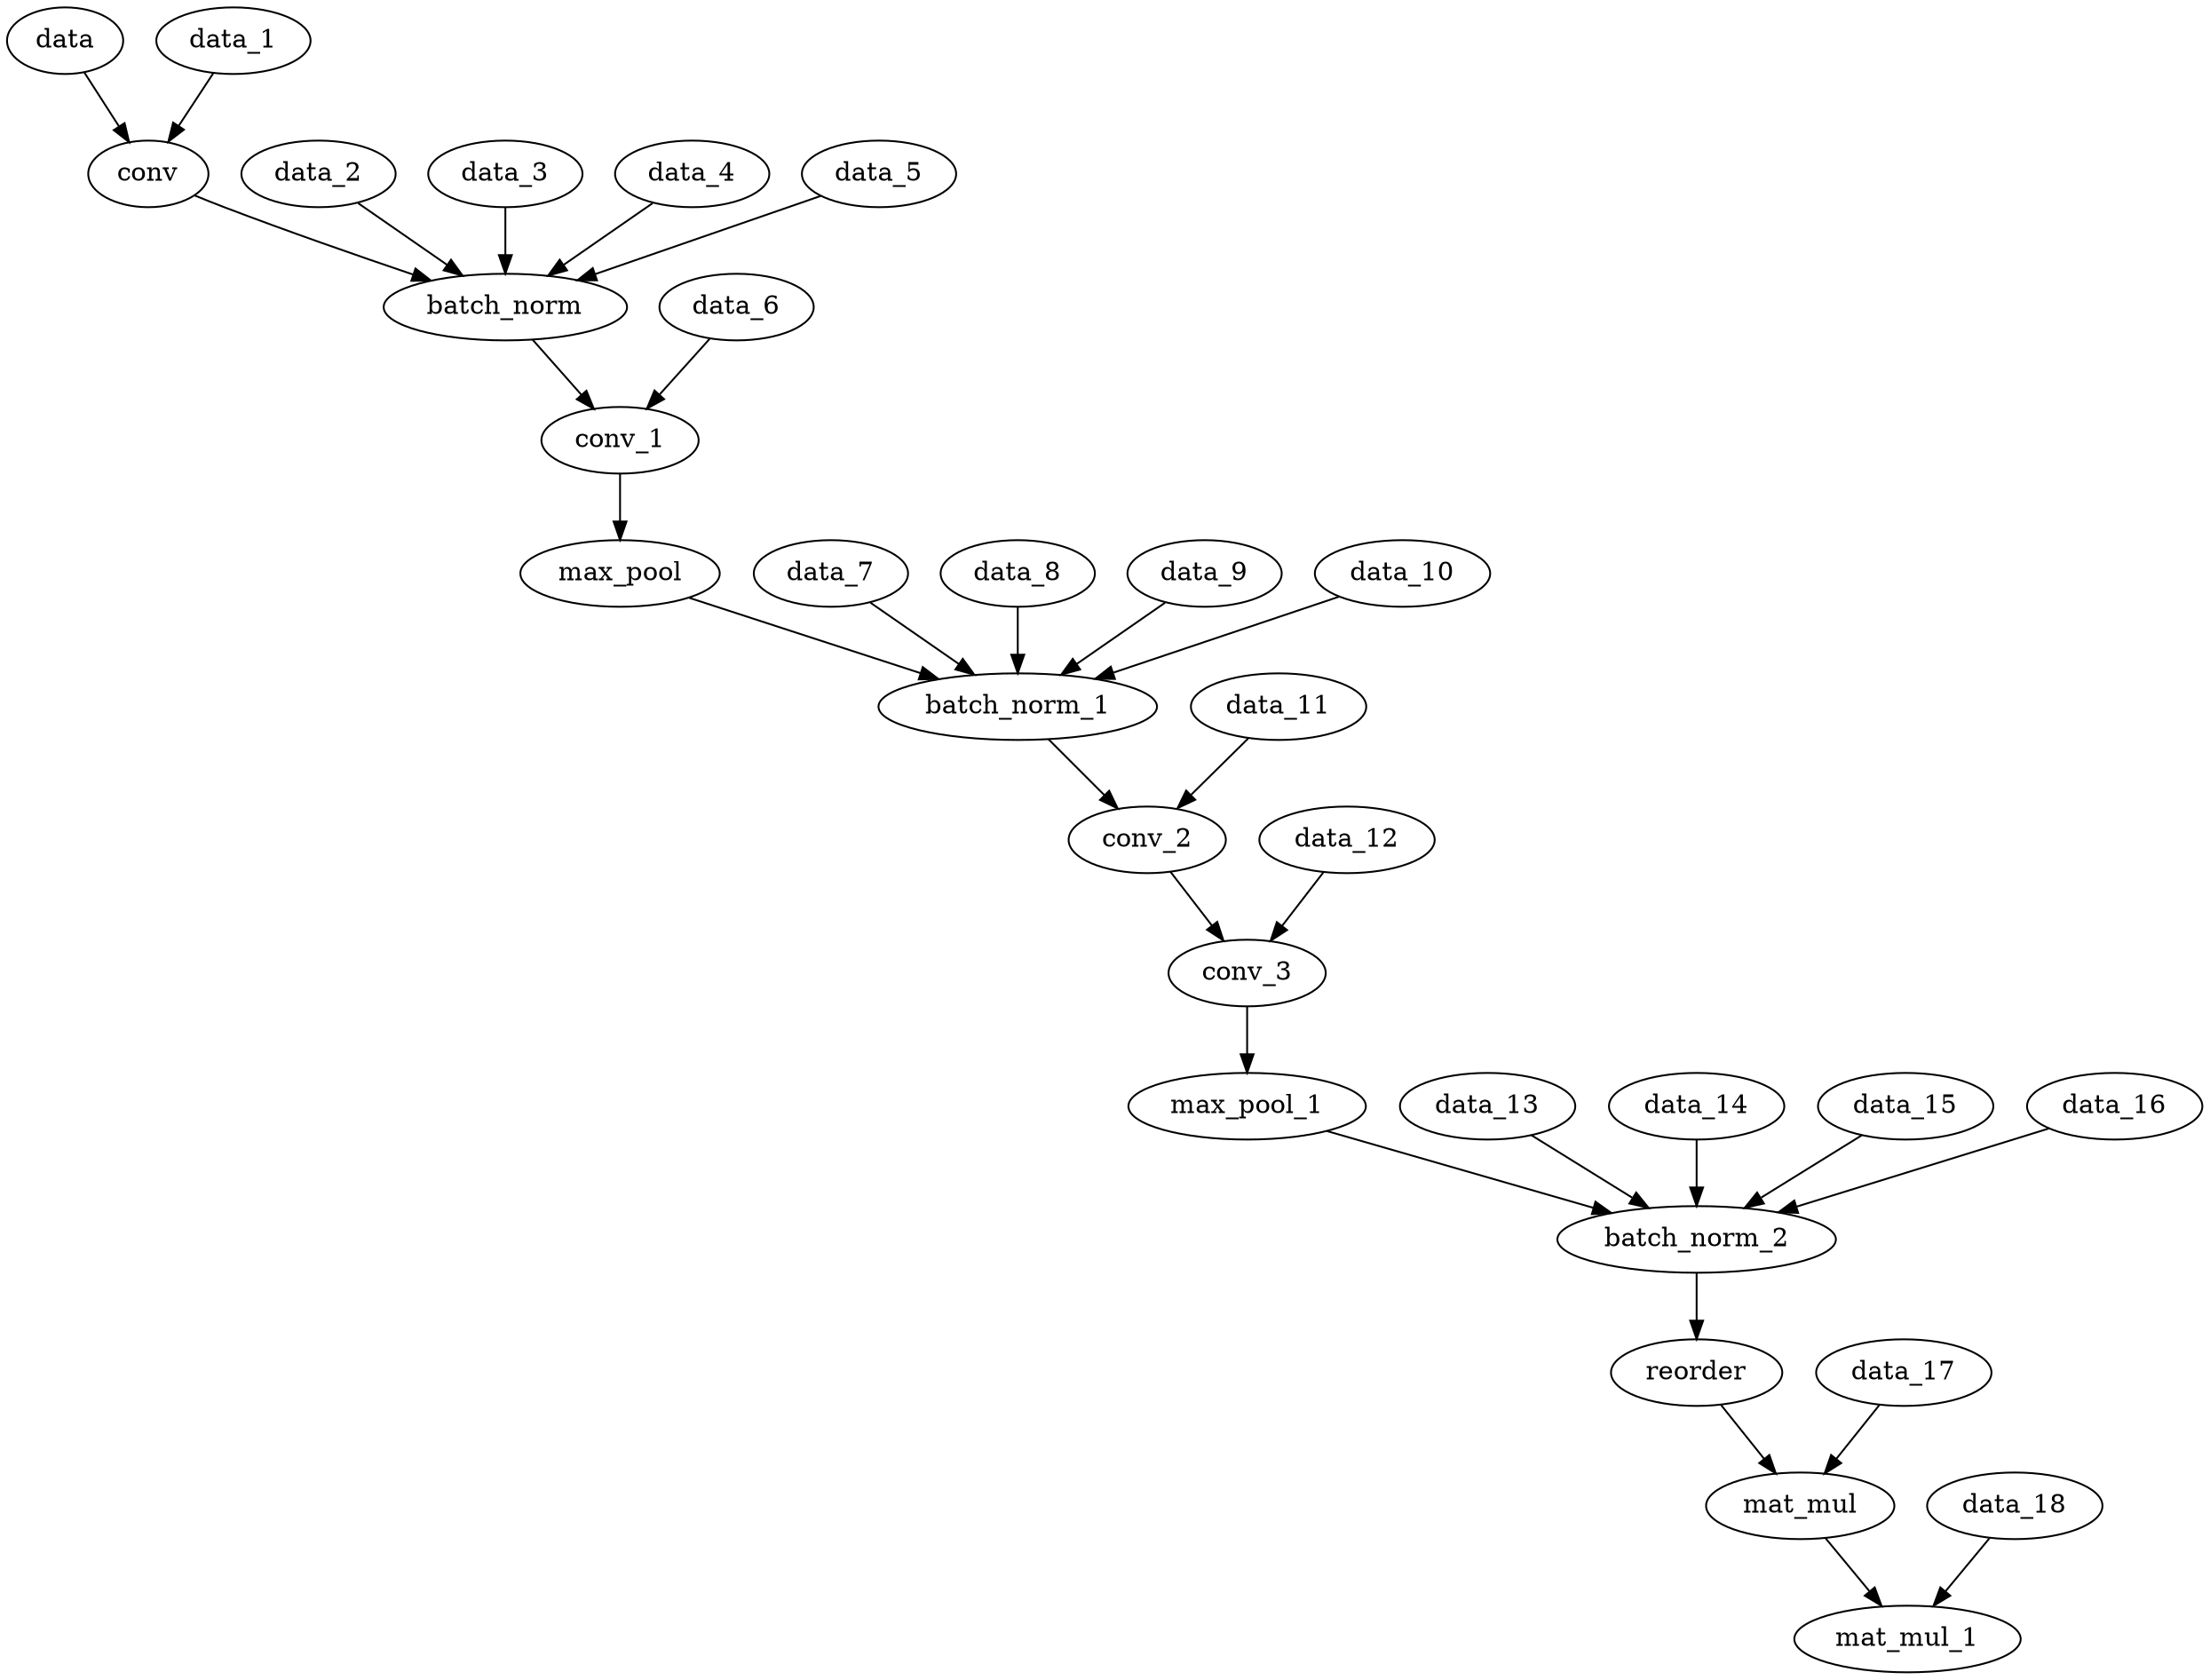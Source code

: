 digraph G {
0[label="data"];
1[label="data_1"];
2[label="conv"];
3[label="data_2"];
4[label="data_3"];
5[label="data_4"];
6[label="data_5"];
7[label="batch_norm"];
8[label="data_6"];
9[label="conv_1"];
10[label="max_pool"];
11[label="data_7"];
12[label="data_8"];
13[label="data_9"];
14[label="data_10"];
15[label="batch_norm_1"];
16[label="data_11"];
17[label="conv_2"];
18[label="data_12"];
19[label="conv_3"];
20[label="max_pool_1"];
21[label="data_13"];
22[label="data_14"];
23[label="data_15"];
24[label="data_16"];
25[label="batch_norm_2"];
26[label="reorder"];
27[label="data_17"];
28[label="mat_mul"];
29[label="data_18"];
30[label="mat_mul_1"];
0->2 ;
1->2 ;
2->7 ;
3->7 ;
4->7 ;
5->7 ;
6->7 ;
7->9 ;
8->9 ;
9->10 ;
10->15 ;
11->15 ;
12->15 ;
13->15 ;
14->15 ;
15->17 ;
16->17 ;
17->19 ;
18->19 ;
19->20 ;
20->25 ;
21->25 ;
22->25 ;
23->25 ;
24->25 ;
25->26 ;
26->28 ;
27->28 ;
28->30 ;
29->30 ;
}
